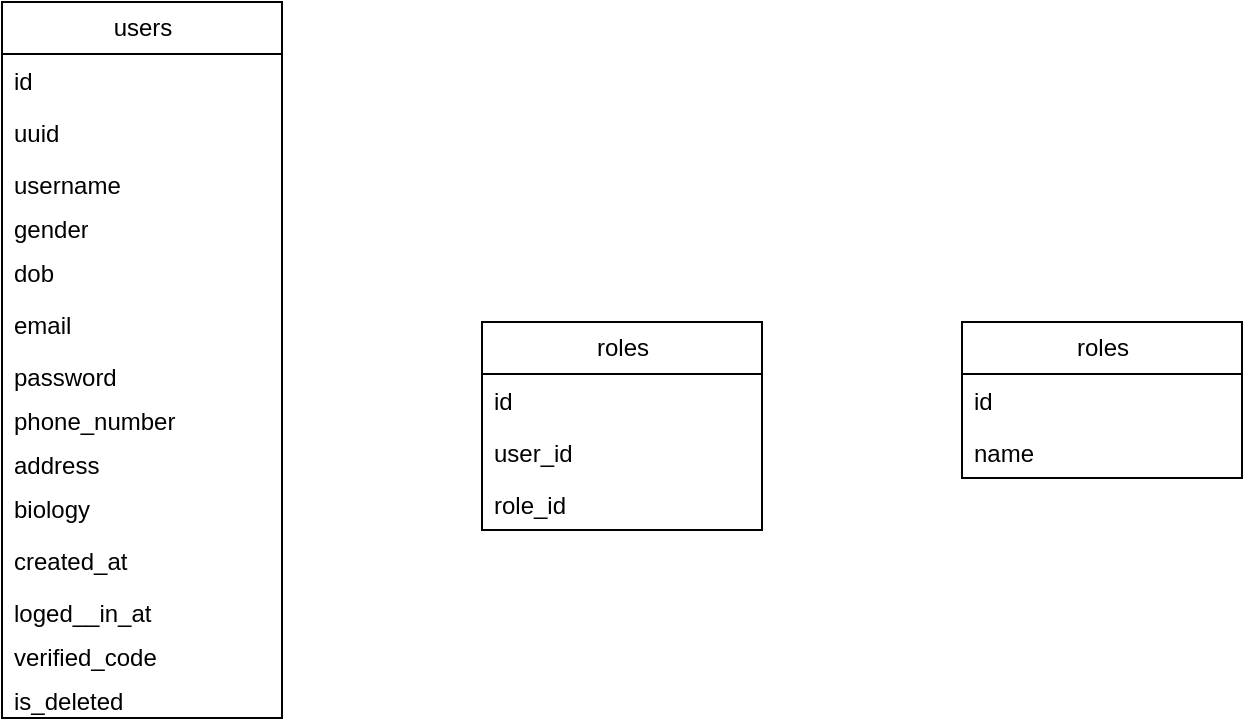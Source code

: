 <mxfile version="22.0.8" type="github">
  <diagram name="Page-1" id="uQ-LEBRfxpsfQrsSfHtP">
    <mxGraphModel dx="1050" dy="534" grid="1" gridSize="10" guides="1" tooltips="1" connect="1" arrows="1" fold="1" page="1" pageScale="1" pageWidth="850" pageHeight="1100" math="0" shadow="0">
      <root>
        <mxCell id="0" />
        <mxCell id="1" parent="0" />
        <mxCell id="L1xeTPXY0KIU7GpMLRNp-1" value="users" style="swimlane;fontStyle=0;childLayout=stackLayout;horizontal=1;startSize=26;fillColor=none;horizontalStack=0;resizeParent=1;resizeParentMax=0;resizeLast=0;collapsible=1;marginBottom=0;html=1;" parent="1" vertex="1">
          <mxGeometry x="40" y="40" width="140" height="358" as="geometry">
            <mxRectangle x="210" y="230" width="70" height="30" as="alternateBounds" />
          </mxGeometry>
        </mxCell>
        <mxCell id="L1xeTPXY0KIU7GpMLRNp-2" value="id" style="text;strokeColor=none;fillColor=none;align=left;verticalAlign=top;spacingLeft=4;spacingRight=4;overflow=hidden;rotatable=0;points=[[0,0.5],[1,0.5]];portConstraint=eastwest;whiteSpace=wrap;html=1;" parent="L1xeTPXY0KIU7GpMLRNp-1" vertex="1">
          <mxGeometry y="26" width="140" height="26" as="geometry" />
        </mxCell>
        <mxCell id="L1xeTPXY0KIU7GpMLRNp-3" value="uuid" style="text;strokeColor=none;fillColor=none;align=left;verticalAlign=top;spacingLeft=4;spacingRight=4;overflow=hidden;rotatable=0;points=[[0,0.5],[1,0.5]];portConstraint=eastwest;whiteSpace=wrap;html=1;" parent="L1xeTPXY0KIU7GpMLRNp-1" vertex="1">
          <mxGeometry y="52" width="140" height="26" as="geometry" />
        </mxCell>
        <mxCell id="L1xeTPXY0KIU7GpMLRNp-8" value="username" style="text;strokeColor=none;fillColor=none;align=left;verticalAlign=top;spacingLeft=4;spacingRight=4;overflow=hidden;rotatable=0;points=[[0,0.5],[1,0.5]];portConstraint=eastwest;whiteSpace=wrap;html=1;" parent="L1xeTPXY0KIU7GpMLRNp-1" vertex="1">
          <mxGeometry y="78" width="140" height="22" as="geometry" />
        </mxCell>
        <mxCell id="L1xeTPXY0KIU7GpMLRNp-9" value="gender" style="text;strokeColor=none;fillColor=none;align=left;verticalAlign=top;spacingLeft=4;spacingRight=4;overflow=hidden;rotatable=0;points=[[0,0.5],[1,0.5]];portConstraint=eastwest;whiteSpace=wrap;html=1;" parent="L1xeTPXY0KIU7GpMLRNp-1" vertex="1">
          <mxGeometry y="100" width="140" height="22" as="geometry" />
        </mxCell>
        <mxCell id="L1xeTPXY0KIU7GpMLRNp-10" value="dob" style="text;strokeColor=none;fillColor=none;align=left;verticalAlign=top;spacingLeft=4;spacingRight=4;overflow=hidden;rotatable=0;points=[[0,0.5],[1,0.5]];portConstraint=eastwest;whiteSpace=wrap;html=1;" parent="L1xeTPXY0KIU7GpMLRNp-1" vertex="1">
          <mxGeometry y="122" width="140" height="26" as="geometry" />
        </mxCell>
        <mxCell id="L1xeTPXY0KIU7GpMLRNp-15" value="email" style="text;strokeColor=none;fillColor=none;align=left;verticalAlign=top;spacingLeft=4;spacingRight=4;overflow=hidden;rotatable=0;points=[[0,0.5],[1,0.5]];portConstraint=eastwest;whiteSpace=wrap;html=1;" parent="L1xeTPXY0KIU7GpMLRNp-1" vertex="1">
          <mxGeometry y="148" width="140" height="26" as="geometry" />
        </mxCell>
        <mxCell id="L1xeTPXY0KIU7GpMLRNp-19" value="password" style="text;strokeColor=none;fillColor=none;align=left;verticalAlign=top;spacingLeft=4;spacingRight=4;overflow=hidden;rotatable=0;points=[[0,0.5],[1,0.5]];portConstraint=eastwest;whiteSpace=wrap;html=1;" parent="L1xeTPXY0KIU7GpMLRNp-1" vertex="1">
          <mxGeometry y="174" width="140" height="22" as="geometry" />
        </mxCell>
        <mxCell id="L1xeTPXY0KIU7GpMLRNp-18" value="phone_number" style="text;strokeColor=none;fillColor=none;align=left;verticalAlign=top;spacingLeft=4;spacingRight=4;overflow=hidden;rotatable=0;points=[[0,0.5],[1,0.5]];portConstraint=eastwest;whiteSpace=wrap;html=1;" parent="L1xeTPXY0KIU7GpMLRNp-1" vertex="1">
          <mxGeometry y="196" width="140" height="22" as="geometry" />
        </mxCell>
        <mxCell id="L1xeTPXY0KIU7GpMLRNp-17" value="address" style="text;strokeColor=none;fillColor=none;align=left;verticalAlign=top;spacingLeft=4;spacingRight=4;overflow=hidden;rotatable=0;points=[[0,0.5],[1,0.5]];portConstraint=eastwest;whiteSpace=wrap;html=1;" parent="L1xeTPXY0KIU7GpMLRNp-1" vertex="1">
          <mxGeometry y="218" width="140" height="22" as="geometry" />
        </mxCell>
        <mxCell id="L1xeTPXY0KIU7GpMLRNp-16" value="biology" style="text;strokeColor=none;fillColor=none;align=left;verticalAlign=top;spacingLeft=4;spacingRight=4;overflow=hidden;rotatable=0;points=[[0,0.5],[1,0.5]];portConstraint=eastwest;whiteSpace=wrap;html=1;" parent="L1xeTPXY0KIU7GpMLRNp-1" vertex="1">
          <mxGeometry y="240" width="140" height="26" as="geometry" />
        </mxCell>
        <mxCell id="L1xeTPXY0KIU7GpMLRNp-11" value="created_at" style="text;strokeColor=none;fillColor=none;align=left;verticalAlign=top;spacingLeft=4;spacingRight=4;overflow=hidden;rotatable=0;points=[[0,0.5],[1,0.5]];portConstraint=eastwest;whiteSpace=wrap;html=1;" parent="L1xeTPXY0KIU7GpMLRNp-1" vertex="1">
          <mxGeometry y="266" width="140" height="26" as="geometry" />
        </mxCell>
        <mxCell id="L1xeTPXY0KIU7GpMLRNp-12" value="loged__in_at" style="text;strokeColor=none;fillColor=none;align=left;verticalAlign=top;spacingLeft=4;spacingRight=4;overflow=hidden;rotatable=0;points=[[0,0.5],[1,0.5]];portConstraint=eastwest;whiteSpace=wrap;html=1;" parent="L1xeTPXY0KIU7GpMLRNp-1" vertex="1">
          <mxGeometry y="292" width="140" height="22" as="geometry" />
        </mxCell>
        <mxCell id="L1xeTPXY0KIU7GpMLRNp-13" value="verified_code" style="text;strokeColor=none;fillColor=none;align=left;verticalAlign=top;spacingLeft=4;spacingRight=4;overflow=hidden;rotatable=0;points=[[0,0.5],[1,0.5]];portConstraint=eastwest;whiteSpace=wrap;html=1;" parent="L1xeTPXY0KIU7GpMLRNp-1" vertex="1">
          <mxGeometry y="314" width="140" height="22" as="geometry" />
        </mxCell>
        <mxCell id="L1xeTPXY0KIU7GpMLRNp-14" value="is_deleted" style="text;strokeColor=none;fillColor=none;align=left;verticalAlign=top;spacingLeft=4;spacingRight=4;overflow=hidden;rotatable=0;points=[[0,0.5],[1,0.5]];portConstraint=eastwest;whiteSpace=wrap;html=1;" parent="L1xeTPXY0KIU7GpMLRNp-1" vertex="1">
          <mxGeometry y="336" width="140" height="22" as="geometry" />
        </mxCell>
        <mxCell id="L1xeTPXY0KIU7GpMLRNp-20" value="roles" style="swimlane;fontStyle=0;childLayout=stackLayout;horizontal=1;startSize=26;fillColor=none;horizontalStack=0;resizeParent=1;resizeParentMax=0;resizeLast=0;collapsible=1;marginBottom=0;html=1;" parent="1" vertex="1">
          <mxGeometry x="520" y="200" width="140" height="78" as="geometry">
            <mxRectangle x="210" y="230" width="70" height="30" as="alternateBounds" />
          </mxGeometry>
        </mxCell>
        <mxCell id="L1xeTPXY0KIU7GpMLRNp-21" value="id" style="text;strokeColor=none;fillColor=none;align=left;verticalAlign=top;spacingLeft=4;spacingRight=4;overflow=hidden;rotatable=0;points=[[0,0.5],[1,0.5]];portConstraint=eastwest;whiteSpace=wrap;html=1;" parent="L1xeTPXY0KIU7GpMLRNp-20" vertex="1">
          <mxGeometry y="26" width="140" height="26" as="geometry" />
        </mxCell>
        <mxCell id="L1xeTPXY0KIU7GpMLRNp-22" value="name" style="text;strokeColor=none;fillColor=none;align=left;verticalAlign=top;spacingLeft=4;spacingRight=4;overflow=hidden;rotatable=0;points=[[0,0.5],[1,0.5]];portConstraint=eastwest;whiteSpace=wrap;html=1;" parent="L1xeTPXY0KIU7GpMLRNp-20" vertex="1">
          <mxGeometry y="52" width="140" height="26" as="geometry" />
        </mxCell>
        <mxCell id="L1xeTPXY0KIU7GpMLRNp-35" value="roles" style="swimlane;fontStyle=0;childLayout=stackLayout;horizontal=1;startSize=26;fillColor=none;horizontalStack=0;resizeParent=1;resizeParentMax=0;resizeLast=0;collapsible=1;marginBottom=0;html=1;" parent="1" vertex="1">
          <mxGeometry x="280" y="200" width="140" height="104" as="geometry">
            <mxRectangle x="210" y="230" width="70" height="30" as="alternateBounds" />
          </mxGeometry>
        </mxCell>
        <mxCell id="L1xeTPXY0KIU7GpMLRNp-36" value="id" style="text;strokeColor=none;fillColor=none;align=left;verticalAlign=top;spacingLeft=4;spacingRight=4;overflow=hidden;rotatable=0;points=[[0,0.5],[1,0.5]];portConstraint=eastwest;whiteSpace=wrap;html=1;" parent="L1xeTPXY0KIU7GpMLRNp-35" vertex="1">
          <mxGeometry y="26" width="140" height="26" as="geometry" />
        </mxCell>
        <mxCell id="L1xeTPXY0KIU7GpMLRNp-41" value="user_id" style="text;strokeColor=none;fillColor=none;align=left;verticalAlign=top;spacingLeft=4;spacingRight=4;overflow=hidden;rotatable=0;points=[[0,0.5],[1,0.5]];portConstraint=eastwest;whiteSpace=wrap;html=1;" parent="L1xeTPXY0KIU7GpMLRNp-35" vertex="1">
          <mxGeometry y="52" width="140" height="26" as="geometry" />
        </mxCell>
        <mxCell id="L1xeTPXY0KIU7GpMLRNp-37" value="role_id" style="text;strokeColor=none;fillColor=none;align=left;verticalAlign=top;spacingLeft=4;spacingRight=4;overflow=hidden;rotatable=0;points=[[0,0.5],[1,0.5]];portConstraint=eastwest;whiteSpace=wrap;html=1;" parent="L1xeTPXY0KIU7GpMLRNp-35" vertex="1">
          <mxGeometry y="78" width="140" height="26" as="geometry" />
        </mxCell>
      </root>
    </mxGraphModel>
  </diagram>
</mxfile>

